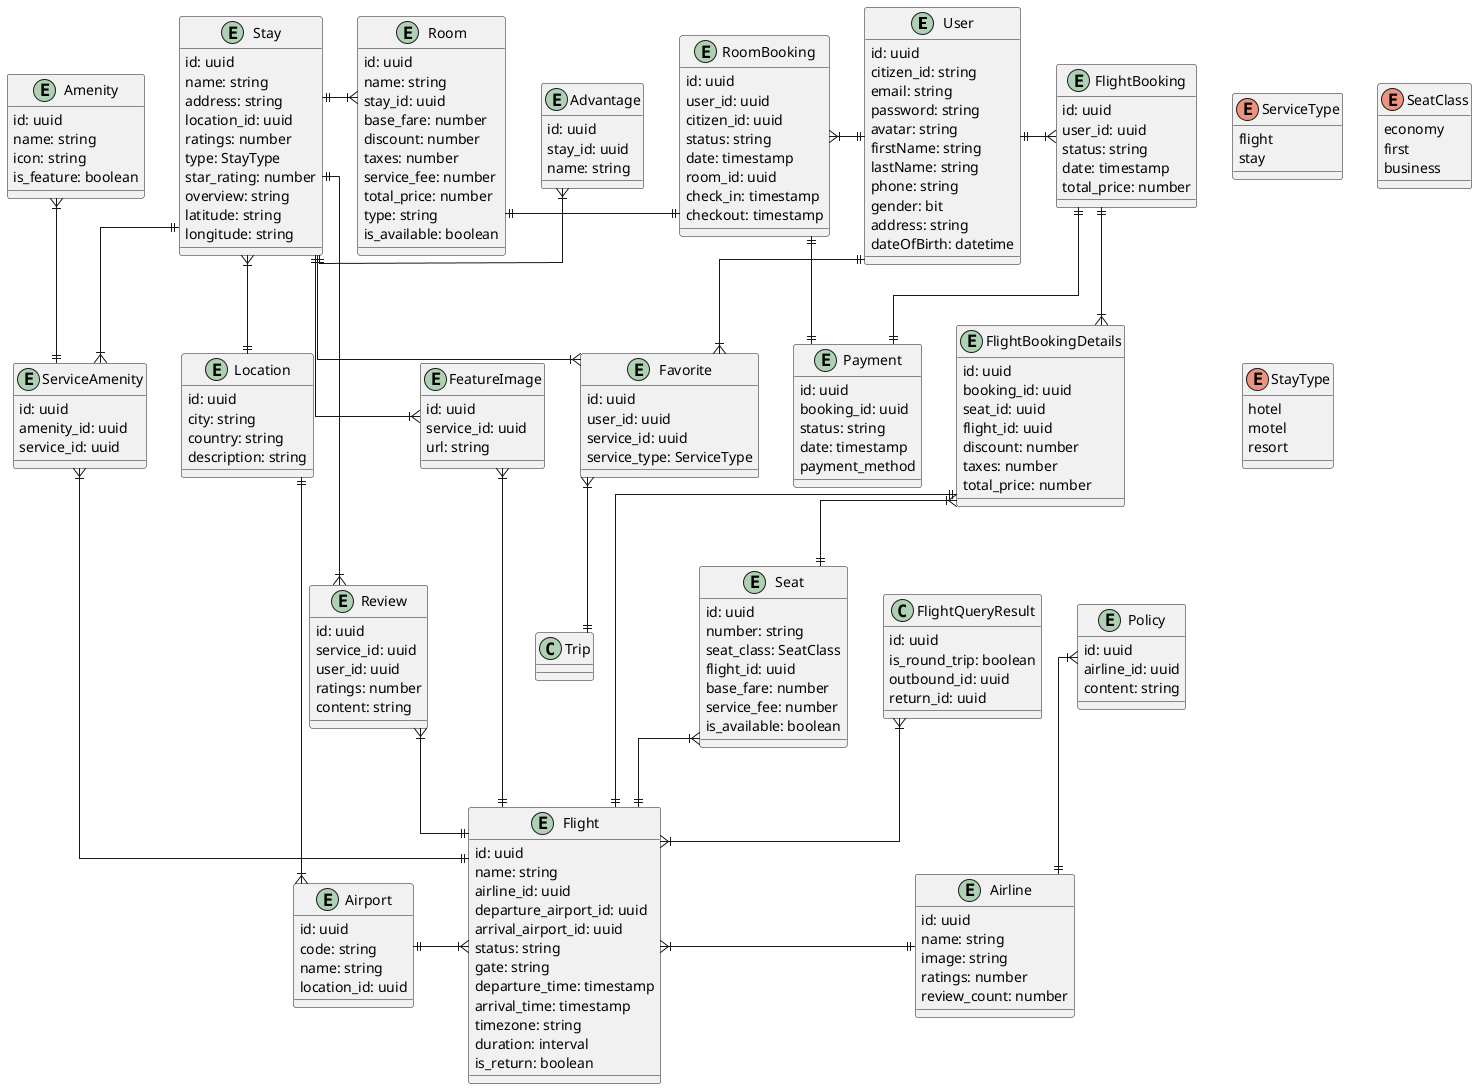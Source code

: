 @startuml yuh
skinparam Linetype ortho

entity User {
    id: uuid
    citizen_id: string
    email: string
    password: string
    avatar: string
    firstName: string
    lastName: string
    phone: string
    gender: bit
    address: string
    dateOfBirth: datetime
}

entity Favorite {
    id: uuid
    user_id: uuid
    service_id: uuid
    service_type: ServiceType
}

enum ServiceType {
    flight
    stay
}

entity Flight {
    id: uuid
    name: string
    airline_id: uuid
    departure_airport_id: uuid
    arrival_airport_id: uuid
    status: string
    gate: string
    departure_time: timestamp
    arrival_time: timestamp
    timezone: string
    duration: interval
    is_return: boolean
}

class FlightQueryResult {
    id: uuid
    is_round_trip: boolean
    outbound_id: uuid
    return_id: uuid
}

entity Seat {
    id: uuid
    number: string
    seat_class: SeatClass
    flight_id: uuid
    base_fare: number
    service_fee: number
    is_available: boolean
}

entity FlightBooking {
    id: uuid
    user_id: uuid
    status: string
    date: timestamp
    total_price: number
}

entity FlightBookingDetails {
    id: uuid
    booking_id: uuid
    seat_id: uuid
    flight_id: uuid
    discount: number
    taxes: number
    total_price: number
}

enum SeatClass {
    economy
    first
    business
}

entity Amenity {
    id: uuid
    name: string
    icon: string
    is_feature: boolean
}

entity ServiceAmenity {
    id: uuid
    amenity_id: uuid
    service_id: uuid
}

entity Airport {
    id: uuid
    code: string
    name: string
    location_id: uuid
}

entity Airline {
    id: uuid
    name: string
    image: string
    ratings: number
    review_count: number
}

entity Review {
    id: uuid
    service_id: uuid
    user_id: uuid
    ratings: number
    content: string
}

entity Policy {
    id: uuid
    airline_id: uuid
    content: string
}

entity FeatureImage {
    id: uuid
    service_id: uuid
    url: string
}

entity Stay {
    id: uuid
    name: string
    address: string
    location_id: uuid
    ratings: number
    type: StayType
    star_rating: number
    overview: string
    latitude: string
    longitude: string
}

entity Advantage {
    id: uuid
    stay_id: uuid
    name: string
}

enum StayType {
    hotel 
    motel 
    resort 
}

entity Room {
    id: uuid
    name: string
    stay_id: uuid
    base_fare: number
    discount: number
    taxes: number
    service_fee: number
    total_price: number
    type: string
    is_available: boolean
}

entity RoomBooking {
    id: uuid
    user_id: uuid
    citizen_id: uuid
    status: string
    date: timestamp
    room_id: uuid
    check_in: timestamp
    checkout: timestamp
}

entity Location {
    id: uuid
    city: string
    country: string
    description: string
}

entity Payment {
    id: uuid
    booking_id: uuid
    status: string
    date: timestamp
    payment_method
}

Favorite }|-up-|| User

RoomBooking }|-right-|| User
RoomBooking ||-left-|| Room
RoomBooking ||--|| Payment

Favorite }|-up-|| Stay
Favorite }|--|| Trip
Review }|-up-|| Stay 
Review }|--|| Flight
ServiceAmenity }|-up-|| Stay 
ServiceAmenity }|--|| Flight
Amenity }|--|| ServiceAmenity

Advantage }|-left-|| Stay
FeatureImage }|-up-|| Stay 
FeatureImage }|--|| Flight

Room }|-left-|| Stay 

Flight }|-right-|| Airline
Policy }|--|| Airline
Flight }|-left-|| Airport

Airport }|-up-|| Location
Stay }|--|| Location

Seat }|--|| Flight
FlightBooking ||--|{ FlightBookingDetails
FlightBookingDetails }|--|| Seat
FlightBookingDetails ||--|| Flight
FlightQueryResult }|--|{ Flight
FlightBooking }|-left-|| User
FlightBooking ||-down-|| Payment

@enduml